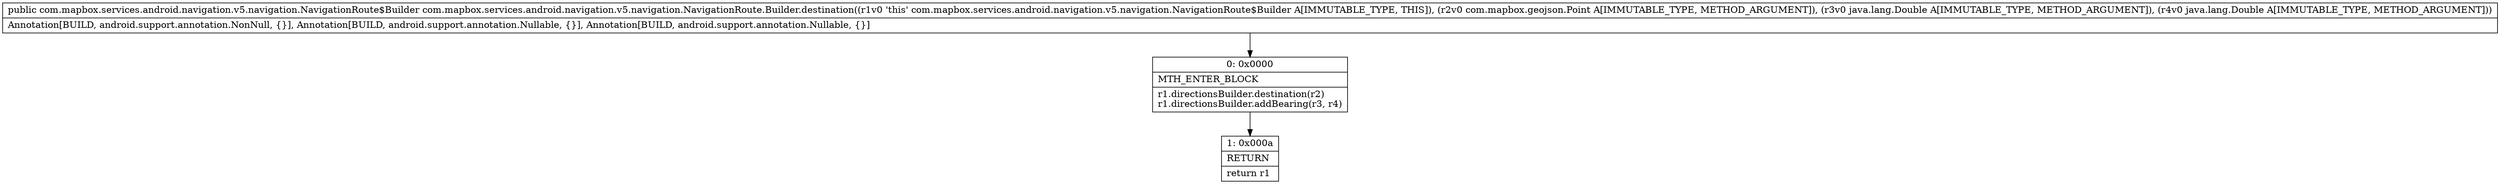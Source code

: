 digraph "CFG forcom.mapbox.services.android.navigation.v5.navigation.NavigationRoute.Builder.destination(Lcom\/mapbox\/geojson\/Point;Ljava\/lang\/Double;Ljava\/lang\/Double;)Lcom\/mapbox\/services\/android\/navigation\/v5\/navigation\/NavigationRoute$Builder;" {
Node_0 [shape=record,label="{0\:\ 0x0000|MTH_ENTER_BLOCK\l|r1.directionsBuilder.destination(r2)\lr1.directionsBuilder.addBearing(r3, r4)\l}"];
Node_1 [shape=record,label="{1\:\ 0x000a|RETURN\l|return r1\l}"];
MethodNode[shape=record,label="{public com.mapbox.services.android.navigation.v5.navigation.NavigationRoute$Builder com.mapbox.services.android.navigation.v5.navigation.NavigationRoute.Builder.destination((r1v0 'this' com.mapbox.services.android.navigation.v5.navigation.NavigationRoute$Builder A[IMMUTABLE_TYPE, THIS]), (r2v0 com.mapbox.geojson.Point A[IMMUTABLE_TYPE, METHOD_ARGUMENT]), (r3v0 java.lang.Double A[IMMUTABLE_TYPE, METHOD_ARGUMENT]), (r4v0 java.lang.Double A[IMMUTABLE_TYPE, METHOD_ARGUMENT]))  | Annotation[BUILD, android.support.annotation.NonNull, \{\}], Annotation[BUILD, android.support.annotation.Nullable, \{\}], Annotation[BUILD, android.support.annotation.Nullable, \{\}]\l}"];
MethodNode -> Node_0;
Node_0 -> Node_1;
}

